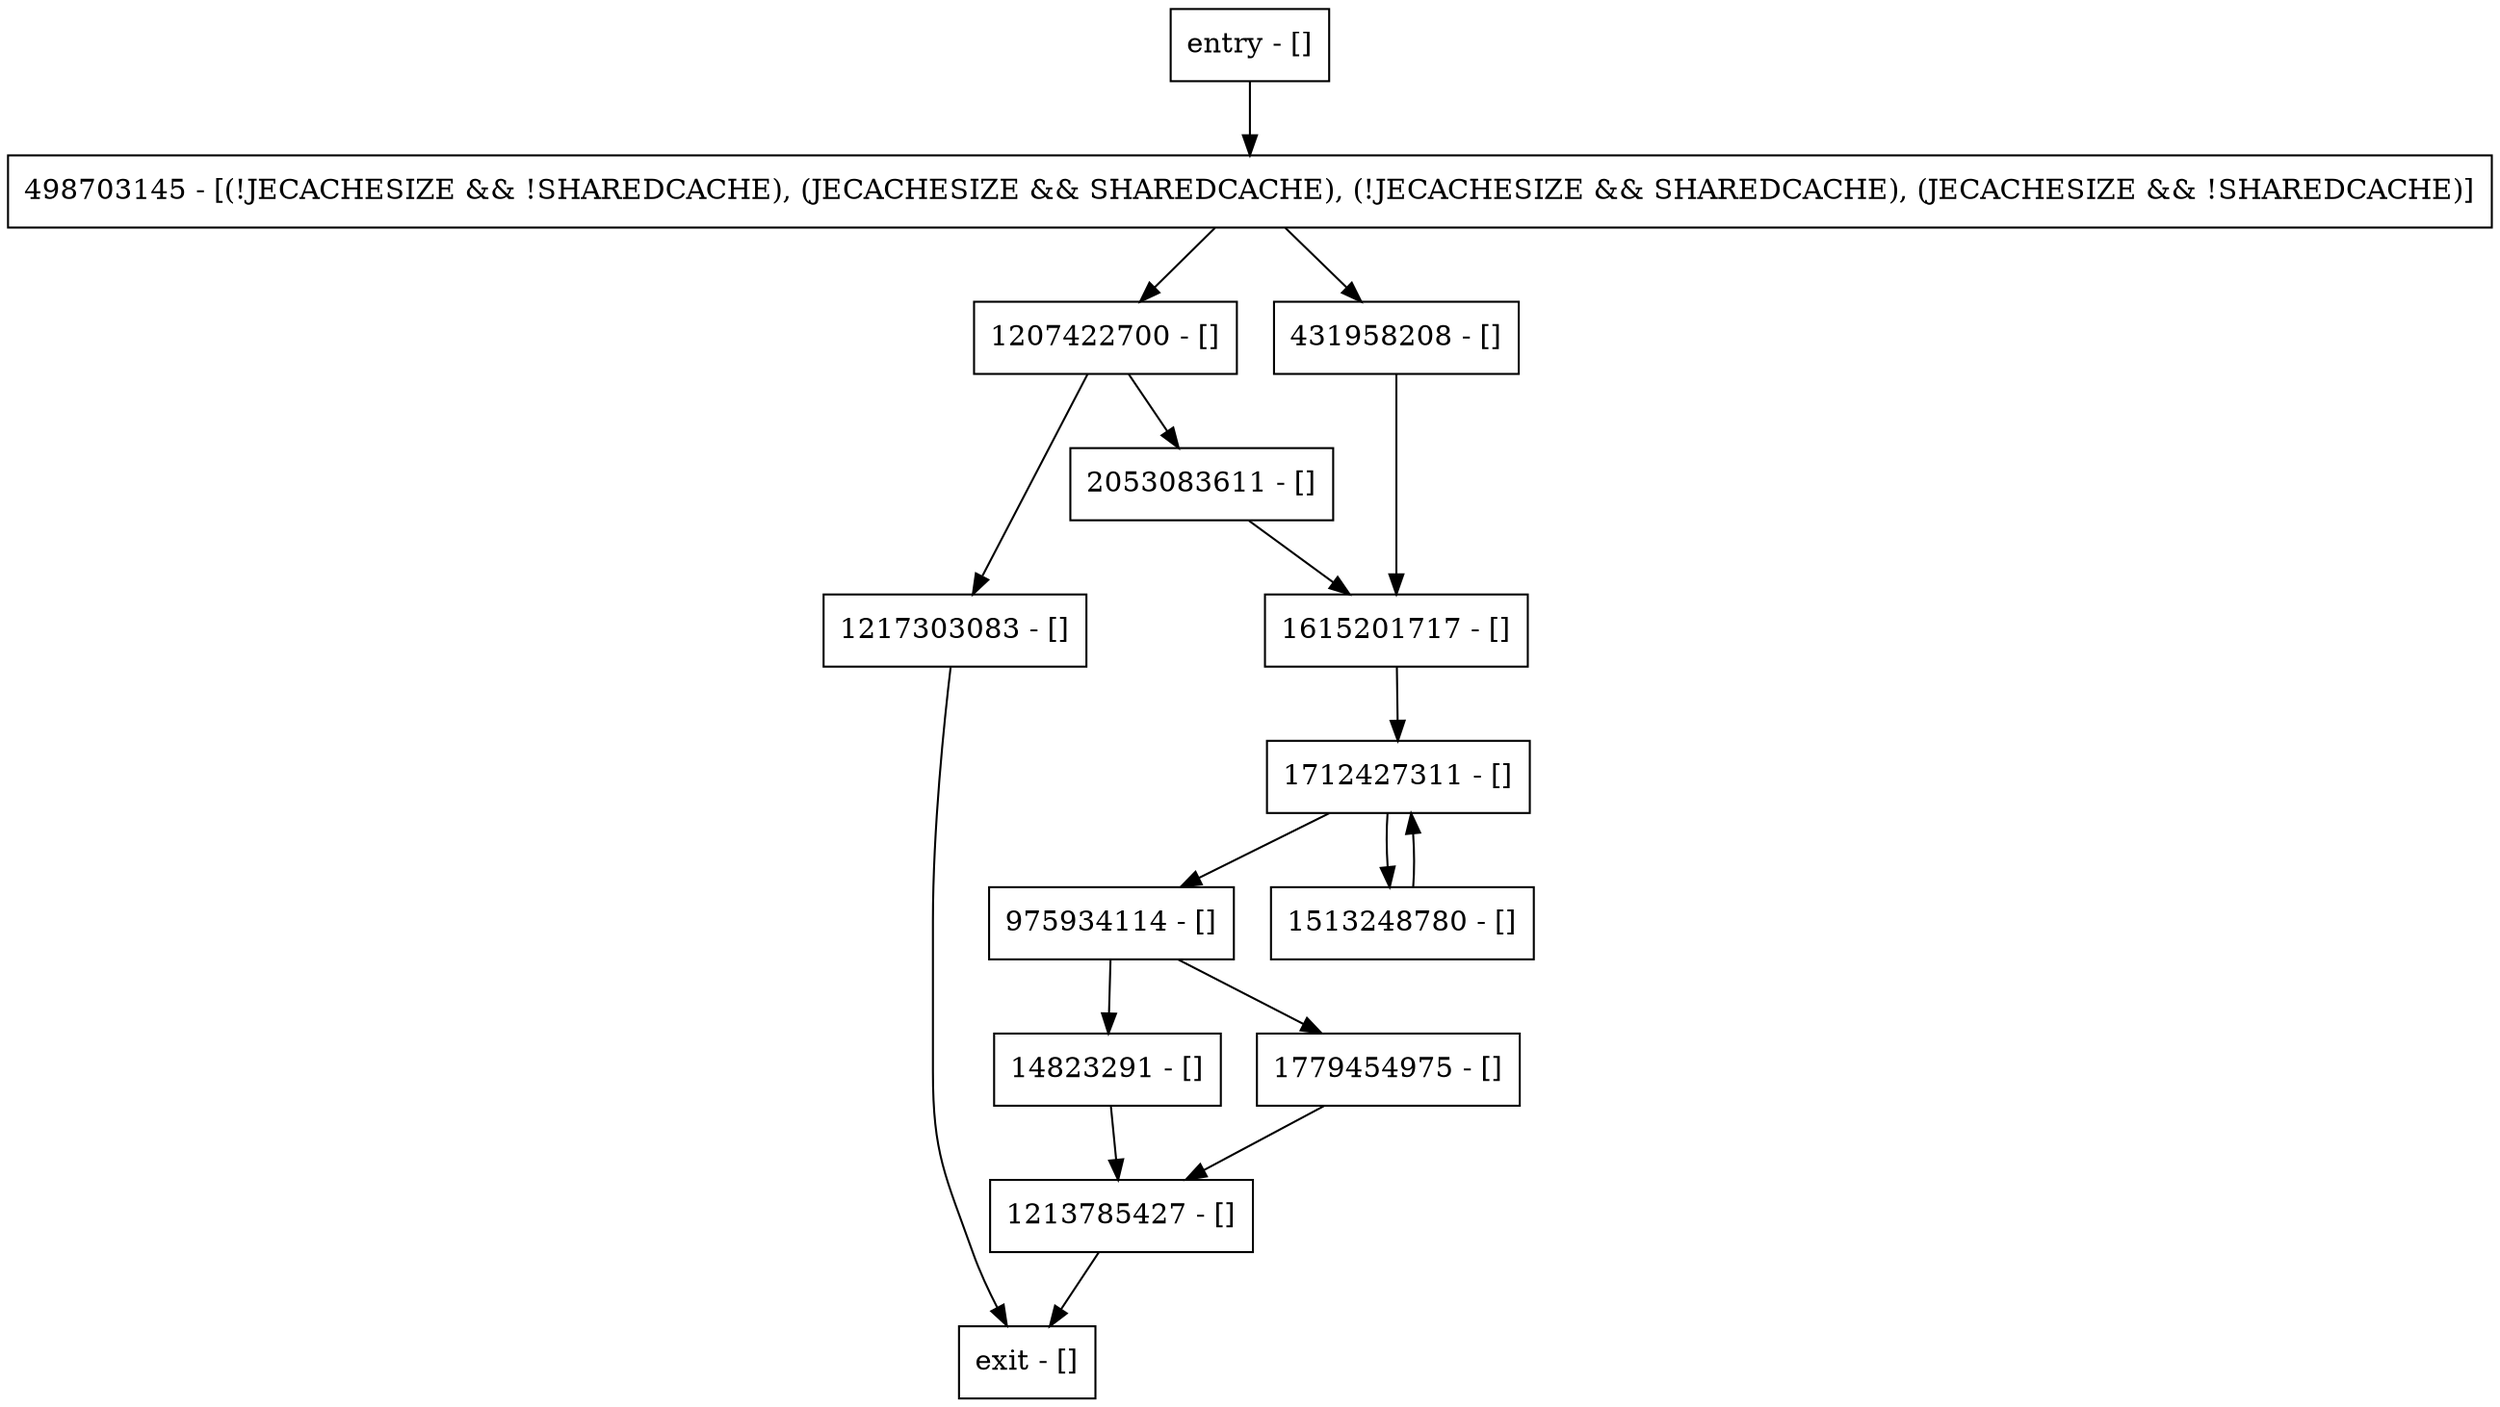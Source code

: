 digraph <init> {
node [shape=record];
975934114 [label="975934114 - []"];
1207422700 [label="1207422700 - []"];
1213785427 [label="1213785427 - []"];
1513248780 [label="1513248780 - []"];
1779454975 [label="1779454975 - []"];
1712427311 [label="1712427311 - []"];
431958208 [label="431958208 - []"];
entry [label="entry - []"];
exit [label="exit - []"];
14823291 [label="14823291 - []"];
498703145 [label="498703145 - [(!JECACHESIZE && !SHAREDCACHE), (JECACHESIZE && SHAREDCACHE), (!JECACHESIZE && SHAREDCACHE), (JECACHESIZE && !SHAREDCACHE)]"];
2053083611 [label="2053083611 - []"];
1217303083 [label="1217303083 - []"];
1615201717 [label="1615201717 - []"];
entry;
exit;
975934114 -> 14823291;
975934114 -> 1779454975;
1207422700 -> 2053083611;
1207422700 -> 1217303083;
1213785427 -> exit;
1513248780 -> 1712427311;
1779454975 -> 1213785427;
1712427311 -> 975934114;
1712427311 -> 1513248780;
431958208 -> 1615201717;
entry -> 498703145;
14823291 -> 1213785427;
498703145 -> 1207422700;
498703145 -> 431958208;
2053083611 -> 1615201717;
1217303083 -> exit;
1615201717 -> 1712427311;
}
